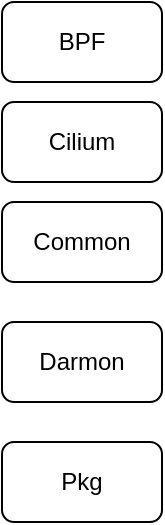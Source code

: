 <mxfile version="14.6.13" type="device"><diagram id="n0trTJzyK1sTHInkCfVL" name="第 1 页"><mxGraphModel dx="946" dy="627" grid="1" gridSize="10" guides="1" tooltips="1" connect="1" arrows="1" fold="1" page="1" pageScale="1" pageWidth="1169" pageHeight="827" math="0" shadow="0"><root><mxCell id="0"/><mxCell id="1" parent="0"/><mxCell id="weDgoOQzEOgbKaSpPn9y-1" value="BPF" style="rounded=1;whiteSpace=wrap;html=1;" vertex="1" parent="1"><mxGeometry x="200" y="160" width="80" height="40" as="geometry"/></mxCell><mxCell id="weDgoOQzEOgbKaSpPn9y-2" value="Cilium" style="rounded=1;whiteSpace=wrap;html=1;" vertex="1" parent="1"><mxGeometry x="200" y="210" width="80" height="40" as="geometry"/></mxCell><mxCell id="weDgoOQzEOgbKaSpPn9y-3" value="Common" style="rounded=1;whiteSpace=wrap;html=1;" vertex="1" parent="1"><mxGeometry x="200" y="260" width="80" height="40" as="geometry"/></mxCell><mxCell id="weDgoOQzEOgbKaSpPn9y-4" value="Darmon" style="rounded=1;whiteSpace=wrap;html=1;" vertex="1" parent="1"><mxGeometry x="200" y="320" width="80" height="40" as="geometry"/></mxCell><mxCell id="weDgoOQzEOgbKaSpPn9y-5" value="Pkg" style="rounded=1;whiteSpace=wrap;html=1;" vertex="1" parent="1"><mxGeometry x="200" y="380" width="80" height="40" as="geometry"/></mxCell></root></mxGraphModel></diagram></mxfile>